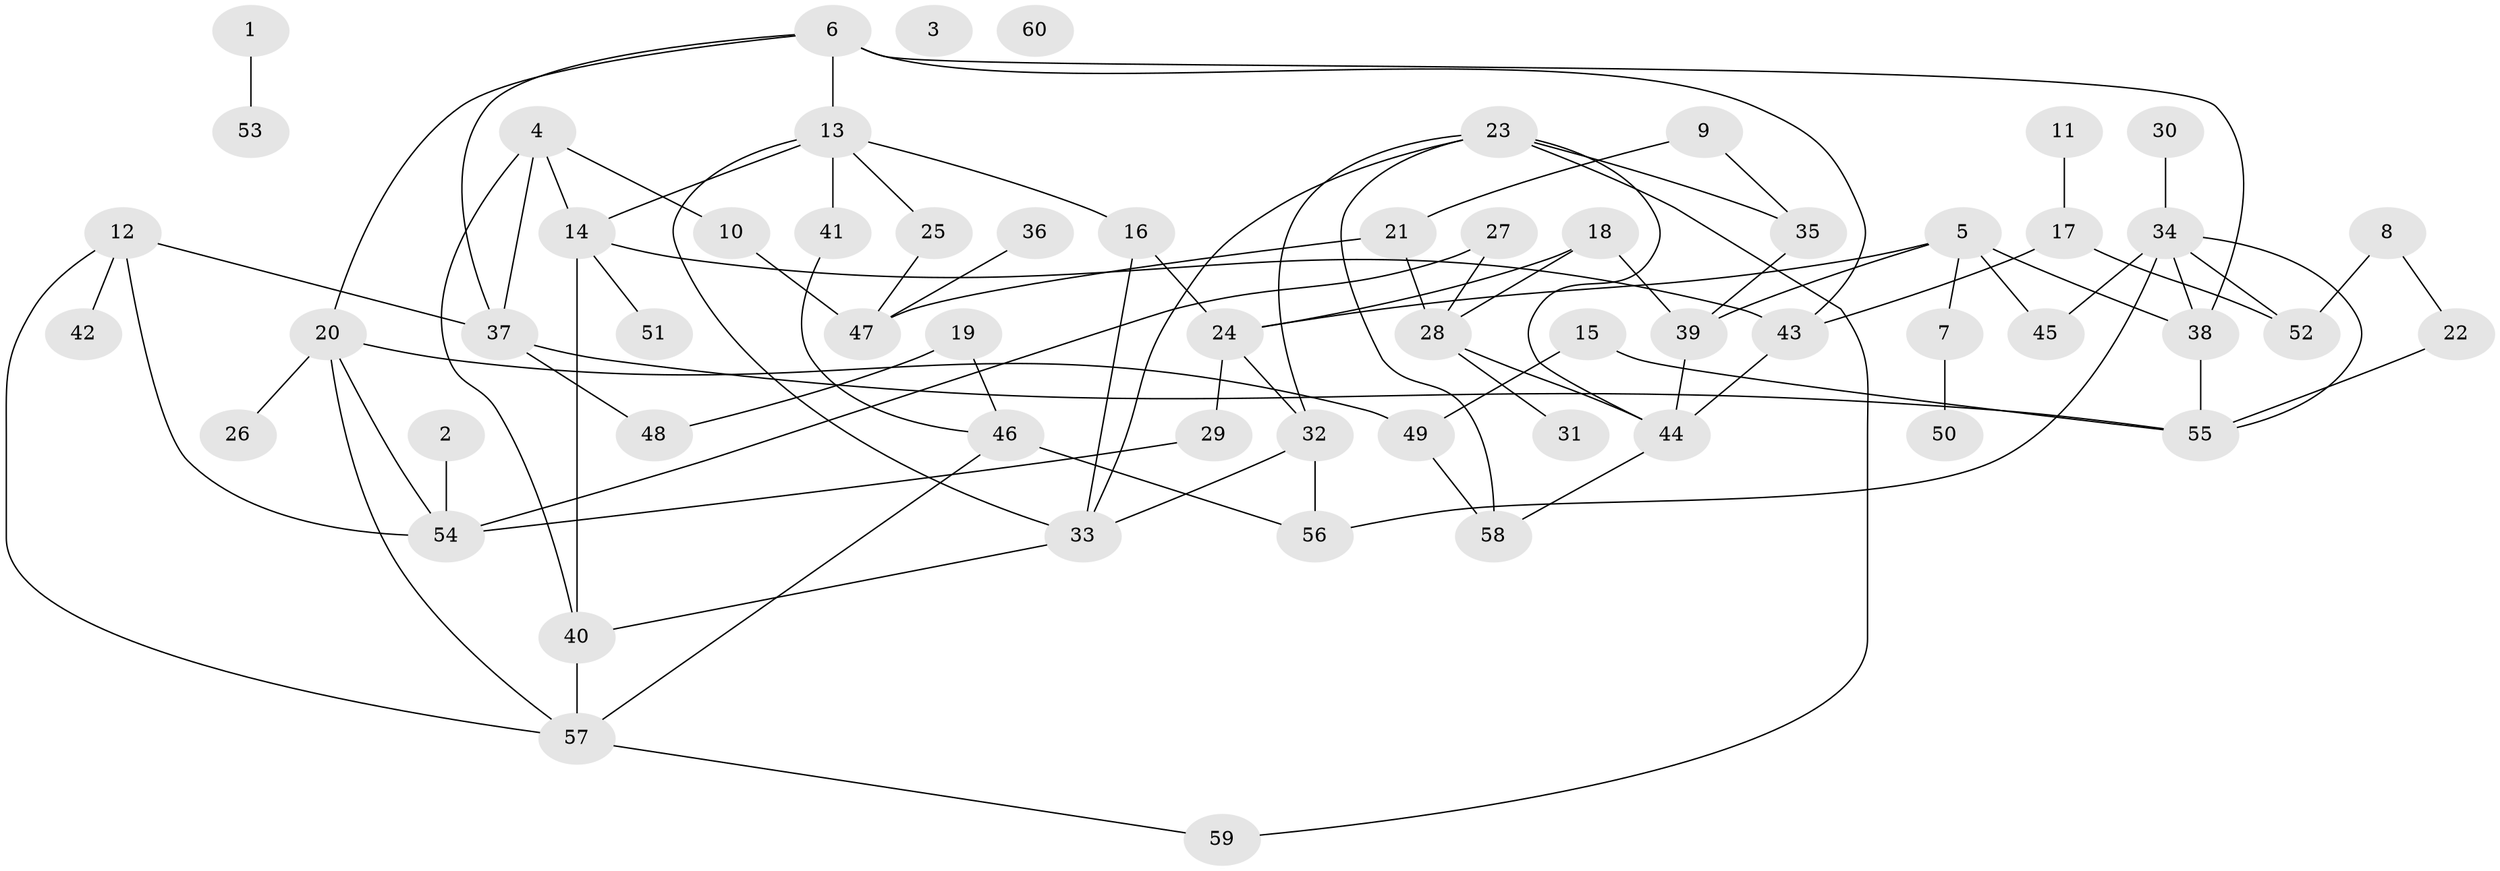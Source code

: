 // Generated by graph-tools (version 1.1) at 2025/00/03/09/25 03:00:50]
// undirected, 60 vertices, 90 edges
graph export_dot {
graph [start="1"]
  node [color=gray90,style=filled];
  1;
  2;
  3;
  4;
  5;
  6;
  7;
  8;
  9;
  10;
  11;
  12;
  13;
  14;
  15;
  16;
  17;
  18;
  19;
  20;
  21;
  22;
  23;
  24;
  25;
  26;
  27;
  28;
  29;
  30;
  31;
  32;
  33;
  34;
  35;
  36;
  37;
  38;
  39;
  40;
  41;
  42;
  43;
  44;
  45;
  46;
  47;
  48;
  49;
  50;
  51;
  52;
  53;
  54;
  55;
  56;
  57;
  58;
  59;
  60;
  1 -- 53;
  2 -- 54;
  4 -- 10;
  4 -- 14;
  4 -- 37;
  4 -- 40;
  5 -- 7;
  5 -- 24;
  5 -- 38;
  5 -- 39;
  5 -- 45;
  6 -- 13;
  6 -- 20;
  6 -- 37;
  6 -- 38;
  6 -- 43;
  7 -- 50;
  8 -- 22;
  8 -- 52;
  9 -- 21;
  9 -- 35;
  10 -- 47;
  11 -- 17;
  12 -- 37;
  12 -- 42;
  12 -- 54;
  12 -- 57;
  13 -- 14;
  13 -- 16;
  13 -- 25;
  13 -- 33;
  13 -- 41;
  14 -- 40;
  14 -- 43;
  14 -- 51;
  15 -- 49;
  15 -- 55;
  16 -- 24;
  16 -- 33;
  17 -- 43;
  17 -- 52;
  18 -- 24;
  18 -- 28;
  18 -- 39;
  19 -- 46;
  19 -- 48;
  20 -- 26;
  20 -- 49;
  20 -- 54;
  20 -- 57;
  21 -- 28;
  21 -- 47;
  22 -- 55;
  23 -- 32;
  23 -- 33;
  23 -- 35;
  23 -- 44;
  23 -- 58;
  23 -- 59;
  24 -- 29;
  24 -- 32;
  25 -- 47;
  27 -- 28;
  27 -- 54;
  28 -- 31;
  28 -- 44;
  29 -- 54;
  30 -- 34;
  32 -- 33;
  32 -- 56;
  33 -- 40;
  34 -- 38;
  34 -- 45;
  34 -- 52;
  34 -- 55;
  34 -- 56;
  35 -- 39;
  36 -- 47;
  37 -- 48;
  37 -- 55;
  38 -- 55;
  39 -- 44;
  40 -- 57;
  41 -- 46;
  43 -- 44;
  44 -- 58;
  46 -- 56;
  46 -- 57;
  49 -- 58;
  57 -- 59;
}
